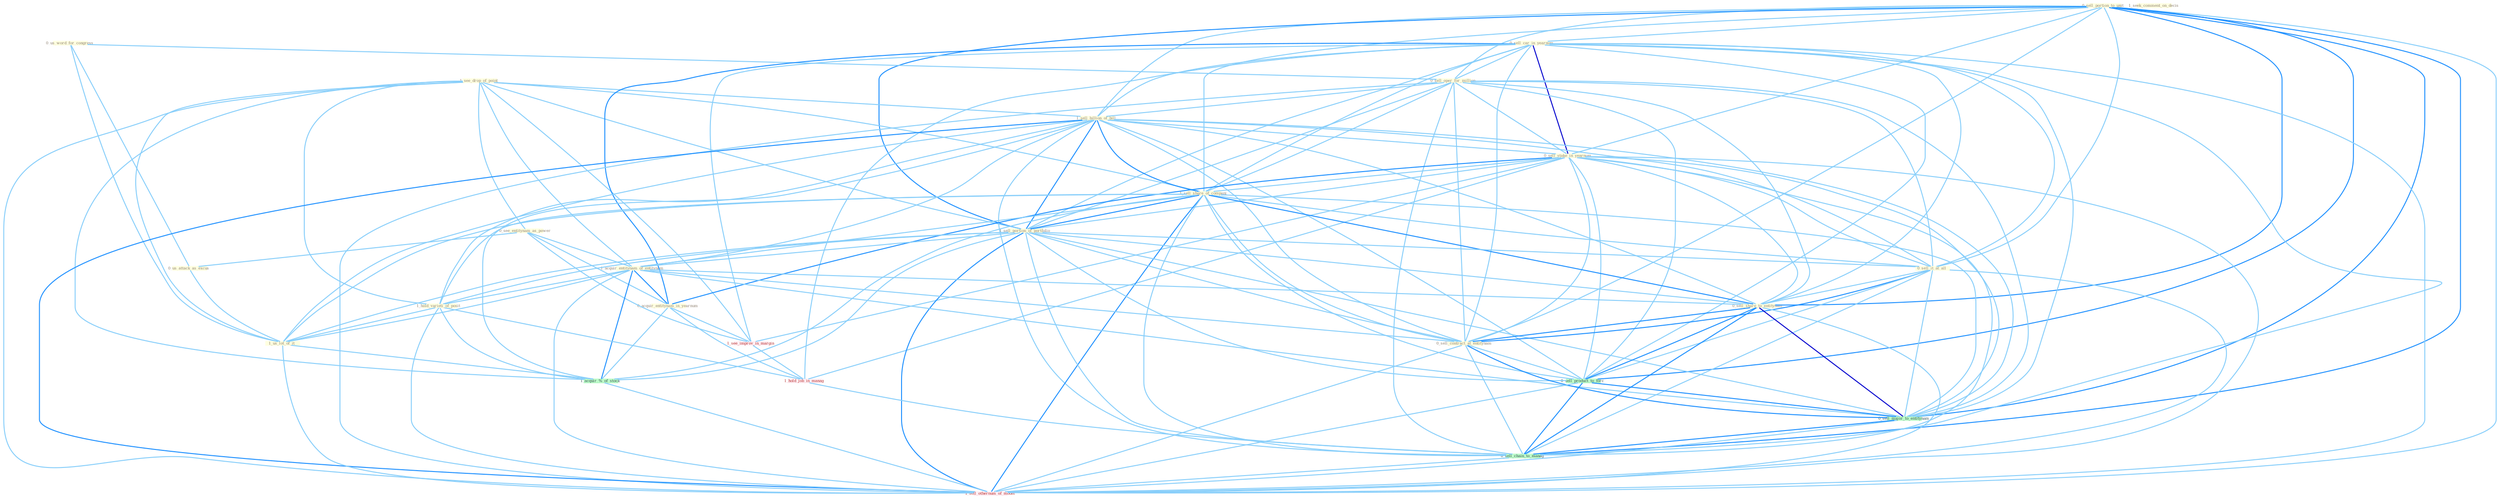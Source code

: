 Graph G{ 
    node
    [shape=polygon,style=filled,width=.5,height=.06,color="#BDFCC9",fixedsize=true,fontsize=4,
    fontcolor="#2f4f4f"];
    {node
    [color="#ffffe0", fontcolor="#8b7d6b"] "0_sell_portion_to_unit " "0_us_word_for_congress " "1_see_drop_of_point " "0_sell_car_in_yearnum " "0_sell_oper_for_million " "1_sell_billion_of_bill " "0_sell_stake_in_yearnum " "0_see_entitynam_as_power " "1_sell_share_of_compani " "1_sell_portion_of_portfolio " "1_acquir_entitynam_of_entitynam " "0_us_attack_as_excus " "1_hold_varieti_of_posit " "0_acquir_entitynam_in_yearnum " "1_seek_comment_on_decis " "0_sell_it_at_all " "0_sell_share_to_entitynam " "0_sell_contract_at_entitynam " "1_us_lot_of_it "}
{node [color="#fff0f5", fontcolor="#b22222"] "1_see_improv_in_margin " "1_hold_job_in_manag " "1_sell_othernum_of_model "}
edge [color="#B0E2FF"];

	"0_sell_portion_to_unit " -- "0_sell_car_in_yearnum " [w="1", color="#87cefa" ];
	"0_sell_portion_to_unit " -- "0_sell_oper_for_million " [w="1", color="#87cefa" ];
	"0_sell_portion_to_unit " -- "1_sell_billion_of_bill " [w="1", color="#87cefa" ];
	"0_sell_portion_to_unit " -- "0_sell_stake_in_yearnum " [w="1", color="#87cefa" ];
	"0_sell_portion_to_unit " -- "1_sell_share_of_compani " [w="1", color="#87cefa" ];
	"0_sell_portion_to_unit " -- "1_sell_portion_of_portfolio " [w="2", color="#1e90ff" , len=0.8];
	"0_sell_portion_to_unit " -- "0_sell_it_at_all " [w="1", color="#87cefa" ];
	"0_sell_portion_to_unit " -- "0_sell_share_to_entitynam " [w="2", color="#1e90ff" , len=0.8];
	"0_sell_portion_to_unit " -- "0_sell_contract_at_entitynam " [w="1", color="#87cefa" ];
	"0_sell_portion_to_unit " -- "0_sell_product_to_forc " [w="2", color="#1e90ff" , len=0.8];
	"0_sell_portion_to_unit " -- "0_sell_major_to_entitynam " [w="2", color="#1e90ff" , len=0.8];
	"0_sell_portion_to_unit " -- "0_sell_chain_to_manag " [w="2", color="#1e90ff" , len=0.8];
	"0_sell_portion_to_unit " -- "1_sell_othernum_of_model " [w="1", color="#87cefa" ];
	"0_us_word_for_congress " -- "0_sell_oper_for_million " [w="1", color="#87cefa" ];
	"0_us_word_for_congress " -- "0_us_attack_as_excus " [w="1", color="#87cefa" ];
	"0_us_word_for_congress " -- "1_us_lot_of_it " [w="1", color="#87cefa" ];
	"1_see_drop_of_point " -- "1_sell_billion_of_bill " [w="1", color="#87cefa" ];
	"1_see_drop_of_point " -- "0_see_entitynam_as_power " [w="1", color="#87cefa" ];
	"1_see_drop_of_point " -- "1_sell_share_of_compani " [w="1", color="#87cefa" ];
	"1_see_drop_of_point " -- "1_sell_portion_of_portfolio " [w="1", color="#87cefa" ];
	"1_see_drop_of_point " -- "1_acquir_entitynam_of_entitynam " [w="1", color="#87cefa" ];
	"1_see_drop_of_point " -- "1_hold_varieti_of_posit " [w="1", color="#87cefa" ];
	"1_see_drop_of_point " -- "1_us_lot_of_it " [w="1", color="#87cefa" ];
	"1_see_drop_of_point " -- "1_see_improv_in_margin " [w="1", color="#87cefa" ];
	"1_see_drop_of_point " -- "1_acquir_%_of_stock " [w="1", color="#87cefa" ];
	"1_see_drop_of_point " -- "1_sell_othernum_of_model " [w="1", color="#87cefa" ];
	"0_sell_car_in_yearnum " -- "0_sell_oper_for_million " [w="1", color="#87cefa" ];
	"0_sell_car_in_yearnum " -- "1_sell_billion_of_bill " [w="1", color="#87cefa" ];
	"0_sell_car_in_yearnum " -- "0_sell_stake_in_yearnum " [w="3", color="#0000cd" , len=0.6];
	"0_sell_car_in_yearnum " -- "1_sell_share_of_compani " [w="1", color="#87cefa" ];
	"0_sell_car_in_yearnum " -- "1_sell_portion_of_portfolio " [w="1", color="#87cefa" ];
	"0_sell_car_in_yearnum " -- "0_acquir_entitynam_in_yearnum " [w="2", color="#1e90ff" , len=0.8];
	"0_sell_car_in_yearnum " -- "0_sell_it_at_all " [w="1", color="#87cefa" ];
	"0_sell_car_in_yearnum " -- "0_sell_share_to_entitynam " [w="1", color="#87cefa" ];
	"0_sell_car_in_yearnum " -- "0_sell_contract_at_entitynam " [w="1", color="#87cefa" ];
	"0_sell_car_in_yearnum " -- "1_see_improv_in_margin " [w="1", color="#87cefa" ];
	"0_sell_car_in_yearnum " -- "1_hold_job_in_manag " [w="1", color="#87cefa" ];
	"0_sell_car_in_yearnum " -- "0_sell_product_to_forc " [w="1", color="#87cefa" ];
	"0_sell_car_in_yearnum " -- "0_sell_major_to_entitynam " [w="1", color="#87cefa" ];
	"0_sell_car_in_yearnum " -- "0_sell_chain_to_manag " [w="1", color="#87cefa" ];
	"0_sell_car_in_yearnum " -- "1_sell_othernum_of_model " [w="1", color="#87cefa" ];
	"0_sell_oper_for_million " -- "1_sell_billion_of_bill " [w="1", color="#87cefa" ];
	"0_sell_oper_for_million " -- "0_sell_stake_in_yearnum " [w="1", color="#87cefa" ];
	"0_sell_oper_for_million " -- "1_sell_share_of_compani " [w="1", color="#87cefa" ];
	"0_sell_oper_for_million " -- "1_sell_portion_of_portfolio " [w="1", color="#87cefa" ];
	"0_sell_oper_for_million " -- "0_sell_it_at_all " [w="1", color="#87cefa" ];
	"0_sell_oper_for_million " -- "0_sell_share_to_entitynam " [w="1", color="#87cefa" ];
	"0_sell_oper_for_million " -- "0_sell_contract_at_entitynam " [w="1", color="#87cefa" ];
	"0_sell_oper_for_million " -- "0_sell_product_to_forc " [w="1", color="#87cefa" ];
	"0_sell_oper_for_million " -- "0_sell_major_to_entitynam " [w="1", color="#87cefa" ];
	"0_sell_oper_for_million " -- "0_sell_chain_to_manag " [w="1", color="#87cefa" ];
	"0_sell_oper_for_million " -- "1_sell_othernum_of_model " [w="1", color="#87cefa" ];
	"1_sell_billion_of_bill " -- "0_sell_stake_in_yearnum " [w="1", color="#87cefa" ];
	"1_sell_billion_of_bill " -- "1_sell_share_of_compani " [w="2", color="#1e90ff" , len=0.8];
	"1_sell_billion_of_bill " -- "1_sell_portion_of_portfolio " [w="2", color="#1e90ff" , len=0.8];
	"1_sell_billion_of_bill " -- "1_acquir_entitynam_of_entitynam " [w="1", color="#87cefa" ];
	"1_sell_billion_of_bill " -- "1_hold_varieti_of_posit " [w="1", color="#87cefa" ];
	"1_sell_billion_of_bill " -- "0_sell_it_at_all " [w="1", color="#87cefa" ];
	"1_sell_billion_of_bill " -- "0_sell_share_to_entitynam " [w="1", color="#87cefa" ];
	"1_sell_billion_of_bill " -- "0_sell_contract_at_entitynam " [w="1", color="#87cefa" ];
	"1_sell_billion_of_bill " -- "1_us_lot_of_it " [w="1", color="#87cefa" ];
	"1_sell_billion_of_bill " -- "1_acquir_%_of_stock " [w="1", color="#87cefa" ];
	"1_sell_billion_of_bill " -- "0_sell_product_to_forc " [w="1", color="#87cefa" ];
	"1_sell_billion_of_bill " -- "0_sell_major_to_entitynam " [w="1", color="#87cefa" ];
	"1_sell_billion_of_bill " -- "0_sell_chain_to_manag " [w="1", color="#87cefa" ];
	"1_sell_billion_of_bill " -- "1_sell_othernum_of_model " [w="2", color="#1e90ff" , len=0.8];
	"0_sell_stake_in_yearnum " -- "1_sell_share_of_compani " [w="1", color="#87cefa" ];
	"0_sell_stake_in_yearnum " -- "1_sell_portion_of_portfolio " [w="1", color="#87cefa" ];
	"0_sell_stake_in_yearnum " -- "0_acquir_entitynam_in_yearnum " [w="2", color="#1e90ff" , len=0.8];
	"0_sell_stake_in_yearnum " -- "0_sell_it_at_all " [w="1", color="#87cefa" ];
	"0_sell_stake_in_yearnum " -- "0_sell_share_to_entitynam " [w="1", color="#87cefa" ];
	"0_sell_stake_in_yearnum " -- "0_sell_contract_at_entitynam " [w="1", color="#87cefa" ];
	"0_sell_stake_in_yearnum " -- "1_see_improv_in_margin " [w="1", color="#87cefa" ];
	"0_sell_stake_in_yearnum " -- "1_hold_job_in_manag " [w="1", color="#87cefa" ];
	"0_sell_stake_in_yearnum " -- "0_sell_product_to_forc " [w="1", color="#87cefa" ];
	"0_sell_stake_in_yearnum " -- "0_sell_major_to_entitynam " [w="1", color="#87cefa" ];
	"0_sell_stake_in_yearnum " -- "0_sell_chain_to_manag " [w="1", color="#87cefa" ];
	"0_sell_stake_in_yearnum " -- "1_sell_othernum_of_model " [w="1", color="#87cefa" ];
	"0_see_entitynam_as_power " -- "1_acquir_entitynam_of_entitynam " [w="1", color="#87cefa" ];
	"0_see_entitynam_as_power " -- "0_us_attack_as_excus " [w="1", color="#87cefa" ];
	"0_see_entitynam_as_power " -- "0_acquir_entitynam_in_yearnum " [w="1", color="#87cefa" ];
	"0_see_entitynam_as_power " -- "1_see_improv_in_margin " [w="1", color="#87cefa" ];
	"1_sell_share_of_compani " -- "1_sell_portion_of_portfolio " [w="2", color="#1e90ff" , len=0.8];
	"1_sell_share_of_compani " -- "1_acquir_entitynam_of_entitynam " [w="1", color="#87cefa" ];
	"1_sell_share_of_compani " -- "1_hold_varieti_of_posit " [w="1", color="#87cefa" ];
	"1_sell_share_of_compani " -- "0_sell_it_at_all " [w="1", color="#87cefa" ];
	"1_sell_share_of_compani " -- "0_sell_share_to_entitynam " [w="2", color="#1e90ff" , len=0.8];
	"1_sell_share_of_compani " -- "0_sell_contract_at_entitynam " [w="1", color="#87cefa" ];
	"1_sell_share_of_compani " -- "1_us_lot_of_it " [w="1", color="#87cefa" ];
	"1_sell_share_of_compani " -- "1_acquir_%_of_stock " [w="1", color="#87cefa" ];
	"1_sell_share_of_compani " -- "0_sell_product_to_forc " [w="1", color="#87cefa" ];
	"1_sell_share_of_compani " -- "0_sell_major_to_entitynam " [w="1", color="#87cefa" ];
	"1_sell_share_of_compani " -- "0_sell_chain_to_manag " [w="1", color="#87cefa" ];
	"1_sell_share_of_compani " -- "1_sell_othernum_of_model " [w="2", color="#1e90ff" , len=0.8];
	"1_sell_portion_of_portfolio " -- "1_acquir_entitynam_of_entitynam " [w="1", color="#87cefa" ];
	"1_sell_portion_of_portfolio " -- "1_hold_varieti_of_posit " [w="1", color="#87cefa" ];
	"1_sell_portion_of_portfolio " -- "0_sell_it_at_all " [w="1", color="#87cefa" ];
	"1_sell_portion_of_portfolio " -- "0_sell_share_to_entitynam " [w="1", color="#87cefa" ];
	"1_sell_portion_of_portfolio " -- "0_sell_contract_at_entitynam " [w="1", color="#87cefa" ];
	"1_sell_portion_of_portfolio " -- "1_us_lot_of_it " [w="1", color="#87cefa" ];
	"1_sell_portion_of_portfolio " -- "1_acquir_%_of_stock " [w="1", color="#87cefa" ];
	"1_sell_portion_of_portfolio " -- "0_sell_product_to_forc " [w="1", color="#87cefa" ];
	"1_sell_portion_of_portfolio " -- "0_sell_major_to_entitynam " [w="1", color="#87cefa" ];
	"1_sell_portion_of_portfolio " -- "0_sell_chain_to_manag " [w="1", color="#87cefa" ];
	"1_sell_portion_of_portfolio " -- "1_sell_othernum_of_model " [w="2", color="#1e90ff" , len=0.8];
	"1_acquir_entitynam_of_entitynam " -- "1_hold_varieti_of_posit " [w="1", color="#87cefa" ];
	"1_acquir_entitynam_of_entitynam " -- "0_acquir_entitynam_in_yearnum " [w="2", color="#1e90ff" , len=0.8];
	"1_acquir_entitynam_of_entitynam " -- "0_sell_share_to_entitynam " [w="1", color="#87cefa" ];
	"1_acquir_entitynam_of_entitynam " -- "0_sell_contract_at_entitynam " [w="1", color="#87cefa" ];
	"1_acquir_entitynam_of_entitynam " -- "1_us_lot_of_it " [w="1", color="#87cefa" ];
	"1_acquir_entitynam_of_entitynam " -- "1_acquir_%_of_stock " [w="2", color="#1e90ff" , len=0.8];
	"1_acquir_entitynam_of_entitynam " -- "0_sell_major_to_entitynam " [w="1", color="#87cefa" ];
	"1_acquir_entitynam_of_entitynam " -- "1_sell_othernum_of_model " [w="1", color="#87cefa" ];
	"0_us_attack_as_excus " -- "1_us_lot_of_it " [w="1", color="#87cefa" ];
	"1_hold_varieti_of_posit " -- "1_us_lot_of_it " [w="1", color="#87cefa" ];
	"1_hold_varieti_of_posit " -- "1_acquir_%_of_stock " [w="1", color="#87cefa" ];
	"1_hold_varieti_of_posit " -- "1_hold_job_in_manag " [w="1", color="#87cefa" ];
	"1_hold_varieti_of_posit " -- "1_sell_othernum_of_model " [w="1", color="#87cefa" ];
	"0_acquir_entitynam_in_yearnum " -- "1_see_improv_in_margin " [w="1", color="#87cefa" ];
	"0_acquir_entitynam_in_yearnum " -- "1_acquir_%_of_stock " [w="1", color="#87cefa" ];
	"0_acquir_entitynam_in_yearnum " -- "1_hold_job_in_manag " [w="1", color="#87cefa" ];
	"0_sell_it_at_all " -- "0_sell_share_to_entitynam " [w="1", color="#87cefa" ];
	"0_sell_it_at_all " -- "0_sell_contract_at_entitynam " [w="2", color="#1e90ff" , len=0.8];
	"0_sell_it_at_all " -- "0_sell_product_to_forc " [w="1", color="#87cefa" ];
	"0_sell_it_at_all " -- "0_sell_major_to_entitynam " [w="1", color="#87cefa" ];
	"0_sell_it_at_all " -- "0_sell_chain_to_manag " [w="1", color="#87cefa" ];
	"0_sell_it_at_all " -- "1_sell_othernum_of_model " [w="1", color="#87cefa" ];
	"0_sell_share_to_entitynam " -- "0_sell_contract_at_entitynam " [w="2", color="#1e90ff" , len=0.8];
	"0_sell_share_to_entitynam " -- "0_sell_product_to_forc " [w="2", color="#1e90ff" , len=0.8];
	"0_sell_share_to_entitynam " -- "0_sell_major_to_entitynam " [w="3", color="#0000cd" , len=0.6];
	"0_sell_share_to_entitynam " -- "0_sell_chain_to_manag " [w="2", color="#1e90ff" , len=0.8];
	"0_sell_share_to_entitynam " -- "1_sell_othernum_of_model " [w="1", color="#87cefa" ];
	"0_sell_contract_at_entitynam " -- "0_sell_product_to_forc " [w="1", color="#87cefa" ];
	"0_sell_contract_at_entitynam " -- "0_sell_major_to_entitynam " [w="2", color="#1e90ff" , len=0.8];
	"0_sell_contract_at_entitynam " -- "0_sell_chain_to_manag " [w="1", color="#87cefa" ];
	"0_sell_contract_at_entitynam " -- "1_sell_othernum_of_model " [w="1", color="#87cefa" ];
	"1_us_lot_of_it " -- "1_acquir_%_of_stock " [w="1", color="#87cefa" ];
	"1_us_lot_of_it " -- "1_sell_othernum_of_model " [w="1", color="#87cefa" ];
	"1_see_improv_in_margin " -- "1_hold_job_in_manag " [w="1", color="#87cefa" ];
	"1_acquir_%_of_stock " -- "1_sell_othernum_of_model " [w="1", color="#87cefa" ];
	"1_hold_job_in_manag " -- "0_sell_chain_to_manag " [w="1", color="#87cefa" ];
	"0_sell_product_to_forc " -- "0_sell_major_to_entitynam " [w="2", color="#1e90ff" , len=0.8];
	"0_sell_product_to_forc " -- "0_sell_chain_to_manag " [w="2", color="#1e90ff" , len=0.8];
	"0_sell_product_to_forc " -- "1_sell_othernum_of_model " [w="1", color="#87cefa" ];
	"0_sell_major_to_entitynam " -- "0_sell_chain_to_manag " [w="2", color="#1e90ff" , len=0.8];
	"0_sell_major_to_entitynam " -- "1_sell_othernum_of_model " [w="1", color="#87cefa" ];
	"0_sell_chain_to_manag " -- "1_sell_othernum_of_model " [w="1", color="#87cefa" ];
}